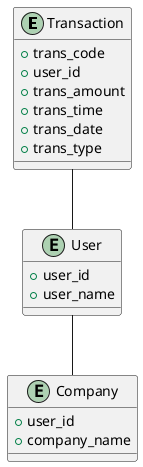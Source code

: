@startuml

entity Transaction {
    + trans_code
    + user_id
    + trans_amount
    + trans_time
    + trans_date
    + trans_type
}

entity User {
    + user_id
    + user_name
}

entity Company {
    + user_id
    + company_name
}

Transaction -- User
User -- Company

@enduml